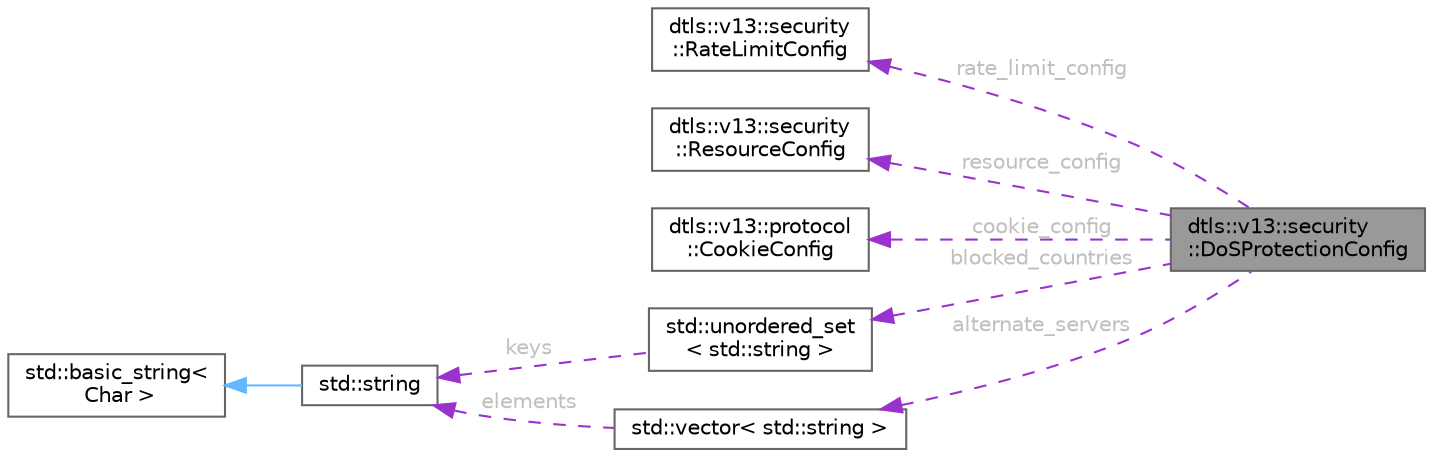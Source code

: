 digraph "dtls::v13::security::DoSProtectionConfig"
{
 // LATEX_PDF_SIZE
  bgcolor="transparent";
  edge [fontname=Helvetica,fontsize=10,labelfontname=Helvetica,labelfontsize=10];
  node [fontname=Helvetica,fontsize=10,shape=box,height=0.2,width=0.4];
  rankdir="LR";
  Node1 [id="Node000001",label="dtls::v13::security\l::DoSProtectionConfig",height=0.2,width=0.4,color="gray40", fillcolor="grey60", style="filled", fontcolor="black",tooltip="DoS protection configuration combining rate limiting and resource management."];
  Node2 -> Node1 [id="edge1_Node000001_Node000002",dir="back",color="darkorchid3",style="dashed",tooltip=" ",label=" rate_limit_config",fontcolor="grey" ];
  Node2 [id="Node000002",label="dtls::v13::security\l::RateLimitConfig",height=0.2,width=0.4,color="gray40", fillcolor="white", style="filled",URL="$structdtls_1_1v13_1_1security_1_1RateLimitConfig.html",tooltip="Rate limiting configuration."];
  Node3 -> Node1 [id="edge2_Node000001_Node000003",dir="back",color="darkorchid3",style="dashed",tooltip=" ",label=" resource_config",fontcolor="grey" ];
  Node3 [id="Node000003",label="dtls::v13::security\l::ResourceConfig",height=0.2,width=0.4,color="gray40", fillcolor="white", style="filled",URL="$structdtls_1_1v13_1_1security_1_1ResourceConfig.html",tooltip="Resource management configuration."];
  Node4 -> Node1 [id="edge3_Node000001_Node000004",dir="back",color="darkorchid3",style="dashed",tooltip=" ",label=" cookie_config",fontcolor="grey" ];
  Node4 [id="Node000004",label="dtls::v13::protocol\l::CookieConfig",height=0.2,width=0.4,color="gray40", fillcolor="white", style="filled",URL="$structdtls_1_1v13_1_1protocol_1_1CookieConfig.html",tooltip="Cookie Generator Configuration."];
  Node5 -> Node1 [id="edge4_Node000001_Node000005",dir="back",color="darkorchid3",style="dashed",tooltip=" ",label=" blocked_countries",fontcolor="grey" ];
  Node5 [id="Node000005",label="std::unordered_set\l\< std::string \>",height=0.2,width=0.4,color="gray40", fillcolor="white", style="filled",tooltip=" "];
  Node6 -> Node5 [id="edge5_Node000005_Node000006",dir="back",color="darkorchid3",style="dashed",tooltip=" ",label=" keys",fontcolor="grey" ];
  Node6 [id="Node000006",label="std::string",height=0.2,width=0.4,color="gray40", fillcolor="white", style="filled",tooltip=" "];
  Node7 -> Node6 [id="edge6_Node000006_Node000007",dir="back",color="steelblue1",style="solid",tooltip=" "];
  Node7 [id="Node000007",label="std::basic_string\<\l Char \>",height=0.2,width=0.4,color="gray40", fillcolor="white", style="filled",tooltip=" "];
  Node8 -> Node1 [id="edge7_Node000001_Node000008",dir="back",color="darkorchid3",style="dashed",tooltip=" ",label=" alternate_servers",fontcolor="grey" ];
  Node8 [id="Node000008",label="std::vector\< std::string \>",height=0.2,width=0.4,color="gray40", fillcolor="white", style="filled",tooltip=" "];
  Node6 -> Node8 [id="edge8_Node000008_Node000006",dir="back",color="darkorchid3",style="dashed",tooltip=" ",label=" elements",fontcolor="grey" ];
}
